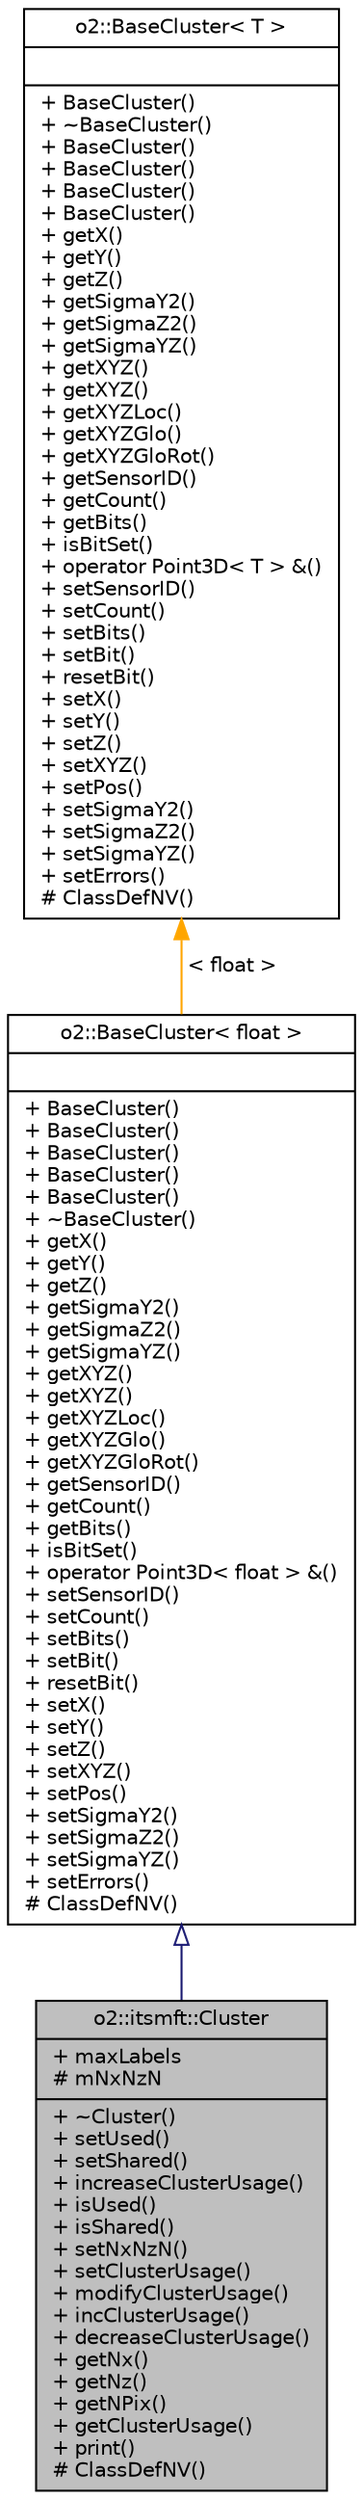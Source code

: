 digraph "o2::itsmft::Cluster"
{
 // INTERACTIVE_SVG=YES
  bgcolor="transparent";
  edge [fontname="Helvetica",fontsize="10",labelfontname="Helvetica",labelfontsize="10"];
  node [fontname="Helvetica",fontsize="10",shape=record];
  Node0 [label="{o2::itsmft::Cluster\n|+ maxLabels\l# mNxNzN\l|+ ~Cluster()\l+ setUsed()\l+ setShared()\l+ increaseClusterUsage()\l+ isUsed()\l+ isShared()\l+ setNxNzN()\l+ setClusterUsage()\l+ modifyClusterUsage()\l+ incClusterUsage()\l+ decreaseClusterUsage()\l+ getNx()\l+ getNz()\l+ getNPix()\l+ getClusterUsage()\l+ print()\l# ClassDefNV()\l}",height=0.2,width=0.4,color="black", fillcolor="grey75", style="filled", fontcolor="black"];
  Node1 -> Node0 [dir="back",color="midnightblue",fontsize="10",style="solid",arrowtail="onormal",fontname="Helvetica"];
  Node1 [label="{o2::BaseCluster\< float \>\n||+ BaseCluster()\l+ BaseCluster()\l+ BaseCluster()\l+ BaseCluster()\l+ BaseCluster()\l+ ~BaseCluster()\l+ getX()\l+ getY()\l+ getZ()\l+ getSigmaY2()\l+ getSigmaZ2()\l+ getSigmaYZ()\l+ getXYZ()\l+ getXYZ()\l+ getXYZLoc()\l+ getXYZGlo()\l+ getXYZGloRot()\l+ getSensorID()\l+ getCount()\l+ getBits()\l+ isBitSet()\l+ operator Point3D\< float \> &()\l+ setSensorID()\l+ setCount()\l+ setBits()\l+ setBit()\l+ resetBit()\l+ setX()\l+ setY()\l+ setZ()\l+ setXYZ()\l+ setPos()\l+ setSigmaY2()\l+ setSigmaZ2()\l+ setSigmaYZ()\l+ setErrors()\l# ClassDefNV()\l}",height=0.2,width=0.4,color="black",URL="$da/d30/classo2_1_1BaseCluster.html"];
  Node2 -> Node1 [dir="back",color="orange",fontsize="10",style="solid",label=" \< float \>" ,fontname="Helvetica"];
  Node2 [label="{o2::BaseCluster\< T \>\n||+ BaseCluster()\l+ ~BaseCluster()\l+ BaseCluster()\l+ BaseCluster()\l+ BaseCluster()\l+ BaseCluster()\l+ getX()\l+ getY()\l+ getZ()\l+ getSigmaY2()\l+ getSigmaZ2()\l+ getSigmaYZ()\l+ getXYZ()\l+ getXYZ()\l+ getXYZLoc()\l+ getXYZGlo()\l+ getXYZGloRot()\l+ getSensorID()\l+ getCount()\l+ getBits()\l+ isBitSet()\l+ operator Point3D\< T \> &()\l+ setSensorID()\l+ setCount()\l+ setBits()\l+ setBit()\l+ resetBit()\l+ setX()\l+ setY()\l+ setZ()\l+ setXYZ()\l+ setPos()\l+ setSigmaY2()\l+ setSigmaZ2()\l+ setSigmaYZ()\l+ setErrors()\l# ClassDefNV()\l}",height=0.2,width=0.4,color="black",URL="$da/d30/classo2_1_1BaseCluster.html"];
}

